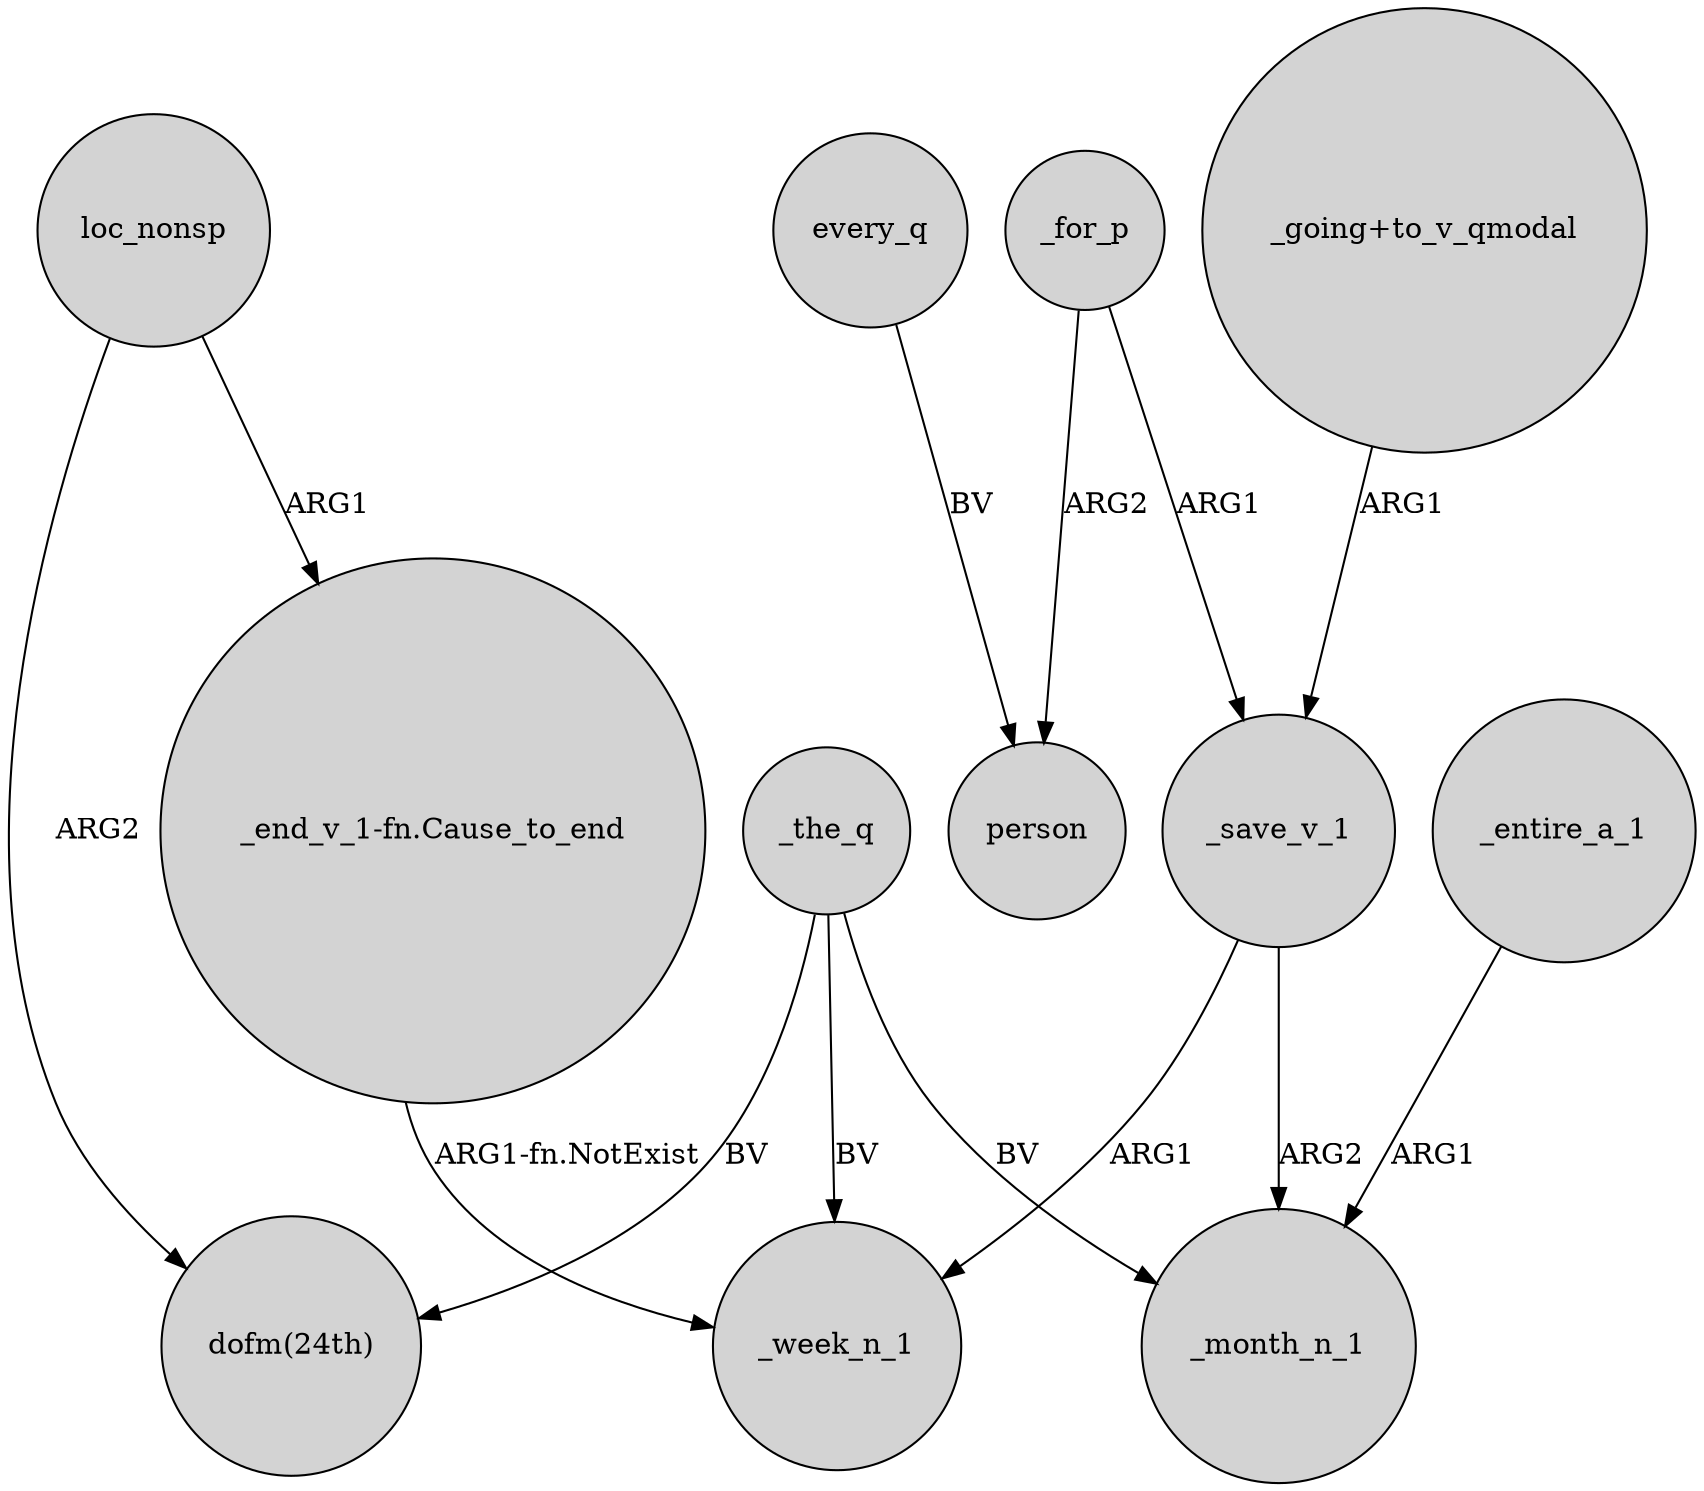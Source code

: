 digraph {
	node [shape=circle style=filled]
	_the_q -> _month_n_1 [label=BV]
	every_q -> person [label=BV]
	loc_nonsp -> "dofm(24th)" [label=ARG2]
	_save_v_1 -> _month_n_1 [label=ARG2]
	_save_v_1 -> _week_n_1 [label=ARG1]
	_for_p -> _save_v_1 [label=ARG1]
	_the_q -> _week_n_1 [label=BV]
	_the_q -> "dofm(24th)" [label=BV]
	"_end_v_1-fn.Cause_to_end" -> _week_n_1 [label="ARG1-fn.NotExist"]
	"_going+to_v_qmodal" -> _save_v_1 [label=ARG1]
	_entire_a_1 -> _month_n_1 [label=ARG1]
	loc_nonsp -> "_end_v_1-fn.Cause_to_end" [label=ARG1]
	_for_p -> person [label=ARG2]
}
